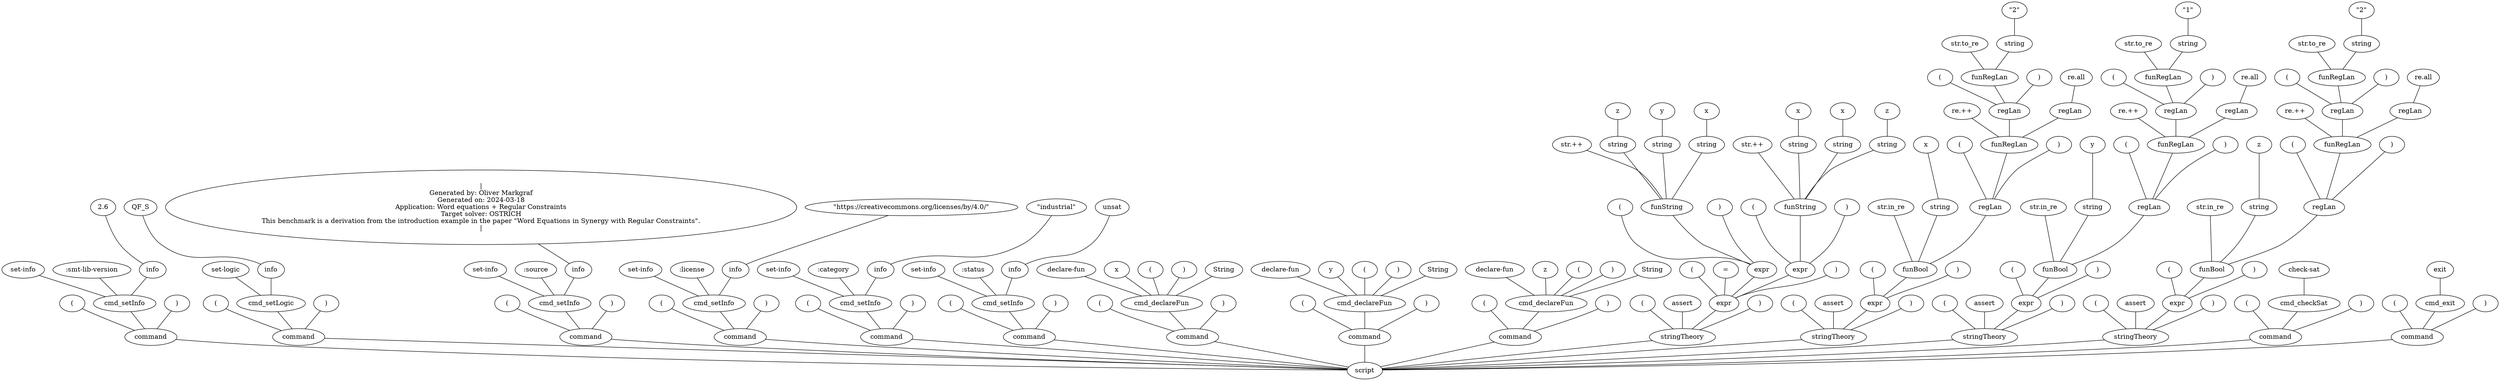 graph {
	n0[label="script"];
	n1 -- n0;
	n1 [label="command"];
	n2 -- n1;
	n2 [label="("];
	n3 -- n1;
	n3 [label="cmd_setInfo"];
	n4 -- n3;
	n4 [label="set-info"];
	n5 -- n3;
	n5 [label="\:smt-lib-version"];
	n6 -- n3;
	n6 [label="info"];
	n7 -- n6;
	n7 [label="2.6"];
	n8 -- n1;
	n8 [label=")"];
	n9 -- n0;
	n9 [label="command"];
	n10 -- n9;
	n10 [label="("];
	n11 -- n9;
	n11 [label="cmd_setLogic"];
	n12 -- n11;
	n12 [label="set-logic"];
	n13 -- n11;
	n13 [label="info"];
	n14 -- n13;
	n14 [label="QF_S"];
	n15 -- n9;
	n15 [label=")"];
	n16 -- n0;
	n16 [label="command"];
	n17 -- n16;
	n17 [label="("];
	n18 -- n16;
	n18 [label="cmd_setInfo"];
	n19 -- n18;
	n19 [label="set-info"];
	n20 -- n18;
	n20 [label="\:source"];
	n21 -- n18;
	n21 [label="info"];
	n22 -- n21;
	n22 [label="|
Generated by\: Oliver Markgraf
Generated on\: 2024-03-18
Application\: Word equations + Regular Constraints
Target solver\: OSTRICH
This benchmark is a derivation from the introduction example in the paper \"Word Equations in Synergy with Regular Constraints\".
|"];
	n23 -- n16;
	n23 [label=")"];
	n24 -- n0;
	n24 [label="command"];
	n25 -- n24;
	n25 [label="("];
	n26 -- n24;
	n26 [label="cmd_setInfo"];
	n27 -- n26;
	n27 [label="set-info"];
	n28 -- n26;
	n28 [label="\:license"];
	n29 -- n26;
	n29 [label="info"];
	n30 -- n29;
	n30 [label="\"https\://creativecommons.org/licenses/by/4.0/\""];
	n31 -- n24;
	n31 [label=")"];
	n32 -- n0;
	n32 [label="command"];
	n33 -- n32;
	n33 [label="("];
	n34 -- n32;
	n34 [label="cmd_setInfo"];
	n35 -- n34;
	n35 [label="set-info"];
	n36 -- n34;
	n36 [label="\:category"];
	n37 -- n34;
	n37 [label="info"];
	n38 -- n37;
	n38 [label="\"industrial\""];
	n39 -- n32;
	n39 [label=")"];
	n40 -- n0;
	n40 [label="command"];
	n41 -- n40;
	n41 [label="("];
	n42 -- n40;
	n42 [label="cmd_setInfo"];
	n43 -- n42;
	n43 [label="set-info"];
	n44 -- n42;
	n44 [label="\:status"];
	n45 -- n42;
	n45 [label="info"];
	n46 -- n45;
	n46 [label="unsat"];
	n47 -- n40;
	n47 [label=")"];
	n48 -- n0;
	n48 [label="command"];
	n49 -- n48;
	n49 [label="("];
	n50 -- n48;
	n50 [label="cmd_declareFun"];
	n51 -- n50;
	n51 [label="declare-fun"];
	n52 -- n50;
	n52 [label="x"];
	n53 -- n50;
	n53 [label="("];
	n54 -- n50;
	n54 [label=")"];
	n55 -- n50;
	n55 [label="String"];
	n56 -- n48;
	n56 [label=")"];
	n57 -- n0;
	n57 [label="command"];
	n58 -- n57;
	n58 [label="("];
	n59 -- n57;
	n59 [label="cmd_declareFun"];
	n60 -- n59;
	n60 [label="declare-fun"];
	n61 -- n59;
	n61 [label="y"];
	n62 -- n59;
	n62 [label="("];
	n63 -- n59;
	n63 [label=")"];
	n64 -- n59;
	n64 [label="String"];
	n65 -- n57;
	n65 [label=")"];
	n66 -- n0;
	n66 [label="command"];
	n67 -- n66;
	n67 [label="("];
	n68 -- n66;
	n68 [label="cmd_declareFun"];
	n69 -- n68;
	n69 [label="declare-fun"];
	n70 -- n68;
	n70 [label="z"];
	n71 -- n68;
	n71 [label="("];
	n72 -- n68;
	n72 [label=")"];
	n73 -- n68;
	n73 [label="String"];
	n74 -- n66;
	n74 [label=")"];
	n75 -- n0;
	n75 [label="stringTheory"];
	n76 -- n75;
	n76 [label="("];
	n77 -- n75;
	n77 [label="assert"];
	n78 -- n75;
	n78 [label="expr"];
	n79 -- n78;
	n79 [label="("];
	n80 -- n78;
	n80 [label="="];
	n81 -- n78;
	n81 [label="expr"];
	n82 -- n81;
	n82 [label="("];
	n83 -- n81;
	n83 [label="funString"];
	n84 -- n83;
	n84 [label="str.++"];
	n85 -- n83;
	n85 [label="string"];
	n86 -- n85;
	n86 [label="z"];
	n87 -- n83;
	n87 [label="string"];
	n88 -- n87;
	n88 [label="y"];
	n89 -- n83;
	n89 [label="string"];
	n90 -- n89;
	n90 [label="x"];
	n91 -- n81;
	n91 [label=")"];
	n92 -- n78;
	n92 [label="expr"];
	n93 -- n92;
	n93 [label="("];
	n94 -- n92;
	n94 [label="funString"];
	n95 -- n94;
	n95 [label="str.++"];
	n96 -- n94;
	n96 [label="string"];
	n97 -- n96;
	n97 [label="x"];
	n98 -- n94;
	n98 [label="string"];
	n99 -- n98;
	n99 [label="x"];
	n100 -- n94;
	n100 [label="string"];
	n101 -- n100;
	n101 [label="z"];
	n102 -- n92;
	n102 [label=")"];
	n103 -- n78;
	n103 [label=")"];
	n104 -- n75;
	n104 [label=")"];
	n105 -- n0;
	n105 [label="stringTheory"];
	n106 -- n105;
	n106 [label="("];
	n107 -- n105;
	n107 [label="assert"];
	n108 -- n105;
	n108 [label="expr"];
	n109 -- n108;
	n109 [label="("];
	n110 -- n108;
	n110 [label="funBool"];
	n111 -- n110;
	n111 [label="str.in_re"];
	n112 -- n110;
	n112 [label="string"];
	n113 -- n112;
	n113 [label="x"];
	n114 -- n110;
	n114 [label="regLan"];
	n115 -- n114;
	n115 [label="("];
	n116 -- n114;
	n116 [label="funRegLan"];
	n117 -- n116;
	n117 [label="re.++"];
	n118 -- n116;
	n118 [label="regLan"];
	n119 -- n118;
	n119 [label="("];
	n120 -- n118;
	n120 [label="funRegLan"];
	n121 -- n120;
	n121 [label="str.to_re"];
	n122 -- n120;
	n122 [label="string"];
	n123 -- n122;
	n123 [label="\"2\""];
	n124 -- n118;
	n124 [label=")"];
	n125 -- n116;
	n125 [label="regLan"];
	n126 -- n125;
	n126 [label="re.all"];
	n127 -- n114;
	n127 [label=")"];
	n128 -- n108;
	n128 [label=")"];
	n129 -- n105;
	n129 [label=")"];
	n130 -- n0;
	n130 [label="stringTheory"];
	n131 -- n130;
	n131 [label="("];
	n132 -- n130;
	n132 [label="assert"];
	n133 -- n130;
	n133 [label="expr"];
	n134 -- n133;
	n134 [label="("];
	n135 -- n133;
	n135 [label="funBool"];
	n136 -- n135;
	n136 [label="str.in_re"];
	n137 -- n135;
	n137 [label="string"];
	n138 -- n137;
	n138 [label="y"];
	n139 -- n135;
	n139 [label="regLan"];
	n140 -- n139;
	n140 [label="("];
	n141 -- n139;
	n141 [label="funRegLan"];
	n142 -- n141;
	n142 [label="re.++"];
	n143 -- n141;
	n143 [label="regLan"];
	n144 -- n143;
	n144 [label="("];
	n145 -- n143;
	n145 [label="funRegLan"];
	n146 -- n145;
	n146 [label="str.to_re"];
	n147 -- n145;
	n147 [label="string"];
	n148 -- n147;
	n148 [label="\"1\""];
	n149 -- n143;
	n149 [label=")"];
	n150 -- n141;
	n150 [label="regLan"];
	n151 -- n150;
	n151 [label="re.all"];
	n152 -- n139;
	n152 [label=")"];
	n153 -- n133;
	n153 [label=")"];
	n154 -- n130;
	n154 [label=")"];
	n155 -- n0;
	n155 [label="stringTheory"];
	n156 -- n155;
	n156 [label="("];
	n157 -- n155;
	n157 [label="assert"];
	n158 -- n155;
	n158 [label="expr"];
	n159 -- n158;
	n159 [label="("];
	n160 -- n158;
	n160 [label="funBool"];
	n161 -- n160;
	n161 [label="str.in_re"];
	n162 -- n160;
	n162 [label="string"];
	n163 -- n162;
	n163 [label="z"];
	n164 -- n160;
	n164 [label="regLan"];
	n165 -- n164;
	n165 [label="("];
	n166 -- n164;
	n166 [label="funRegLan"];
	n167 -- n166;
	n167 [label="re.++"];
	n168 -- n166;
	n168 [label="regLan"];
	n169 -- n168;
	n169 [label="("];
	n170 -- n168;
	n170 [label="funRegLan"];
	n171 -- n170;
	n171 [label="str.to_re"];
	n172 -- n170;
	n172 [label="string"];
	n173 -- n172;
	n173 [label="\"2\""];
	n174 -- n168;
	n174 [label=")"];
	n175 -- n166;
	n175 [label="regLan"];
	n176 -- n175;
	n176 [label="re.all"];
	n177 -- n164;
	n177 [label=")"];
	n178 -- n158;
	n178 [label=")"];
	n179 -- n155;
	n179 [label=")"];
	n180 -- n0;
	n180 [label="command"];
	n181 -- n180;
	n181 [label="("];
	n182 -- n180;
	n182 [label="cmd_checkSat"];
	n183 -- n182;
	n183 [label="check-sat"];
	n184 -- n180;
	n184 [label=")"];
	n185 -- n0;
	n185 [label="command"];
	n186 -- n185;
	n186 [label="("];
	n187 -- n185;
	n187 [label="cmd_exit"];
	n188 -- n187;
	n188 [label="exit"];
	n189 -- n185;
	n189 [label=")"];
}

